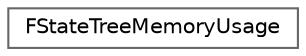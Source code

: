 digraph "Graphical Class Hierarchy"
{
 // INTERACTIVE_SVG=YES
 // LATEX_PDF_SIZE
  bgcolor="transparent";
  edge [fontname=Helvetica,fontsize=10,labelfontname=Helvetica,labelfontsize=10];
  node [fontname=Helvetica,fontsize=10,shape=box,height=0.2,width=0.4];
  rankdir="LR";
  Node0 [id="Node000000",label="FStateTreeMemoryUsage",height=0.2,width=0.4,color="grey40", fillcolor="white", style="filled",URL="$dc/dfa/structFStateTreeMemoryUsage.html",tooltip="Struct containing information about the StateTree runtime memory usage."];
}
